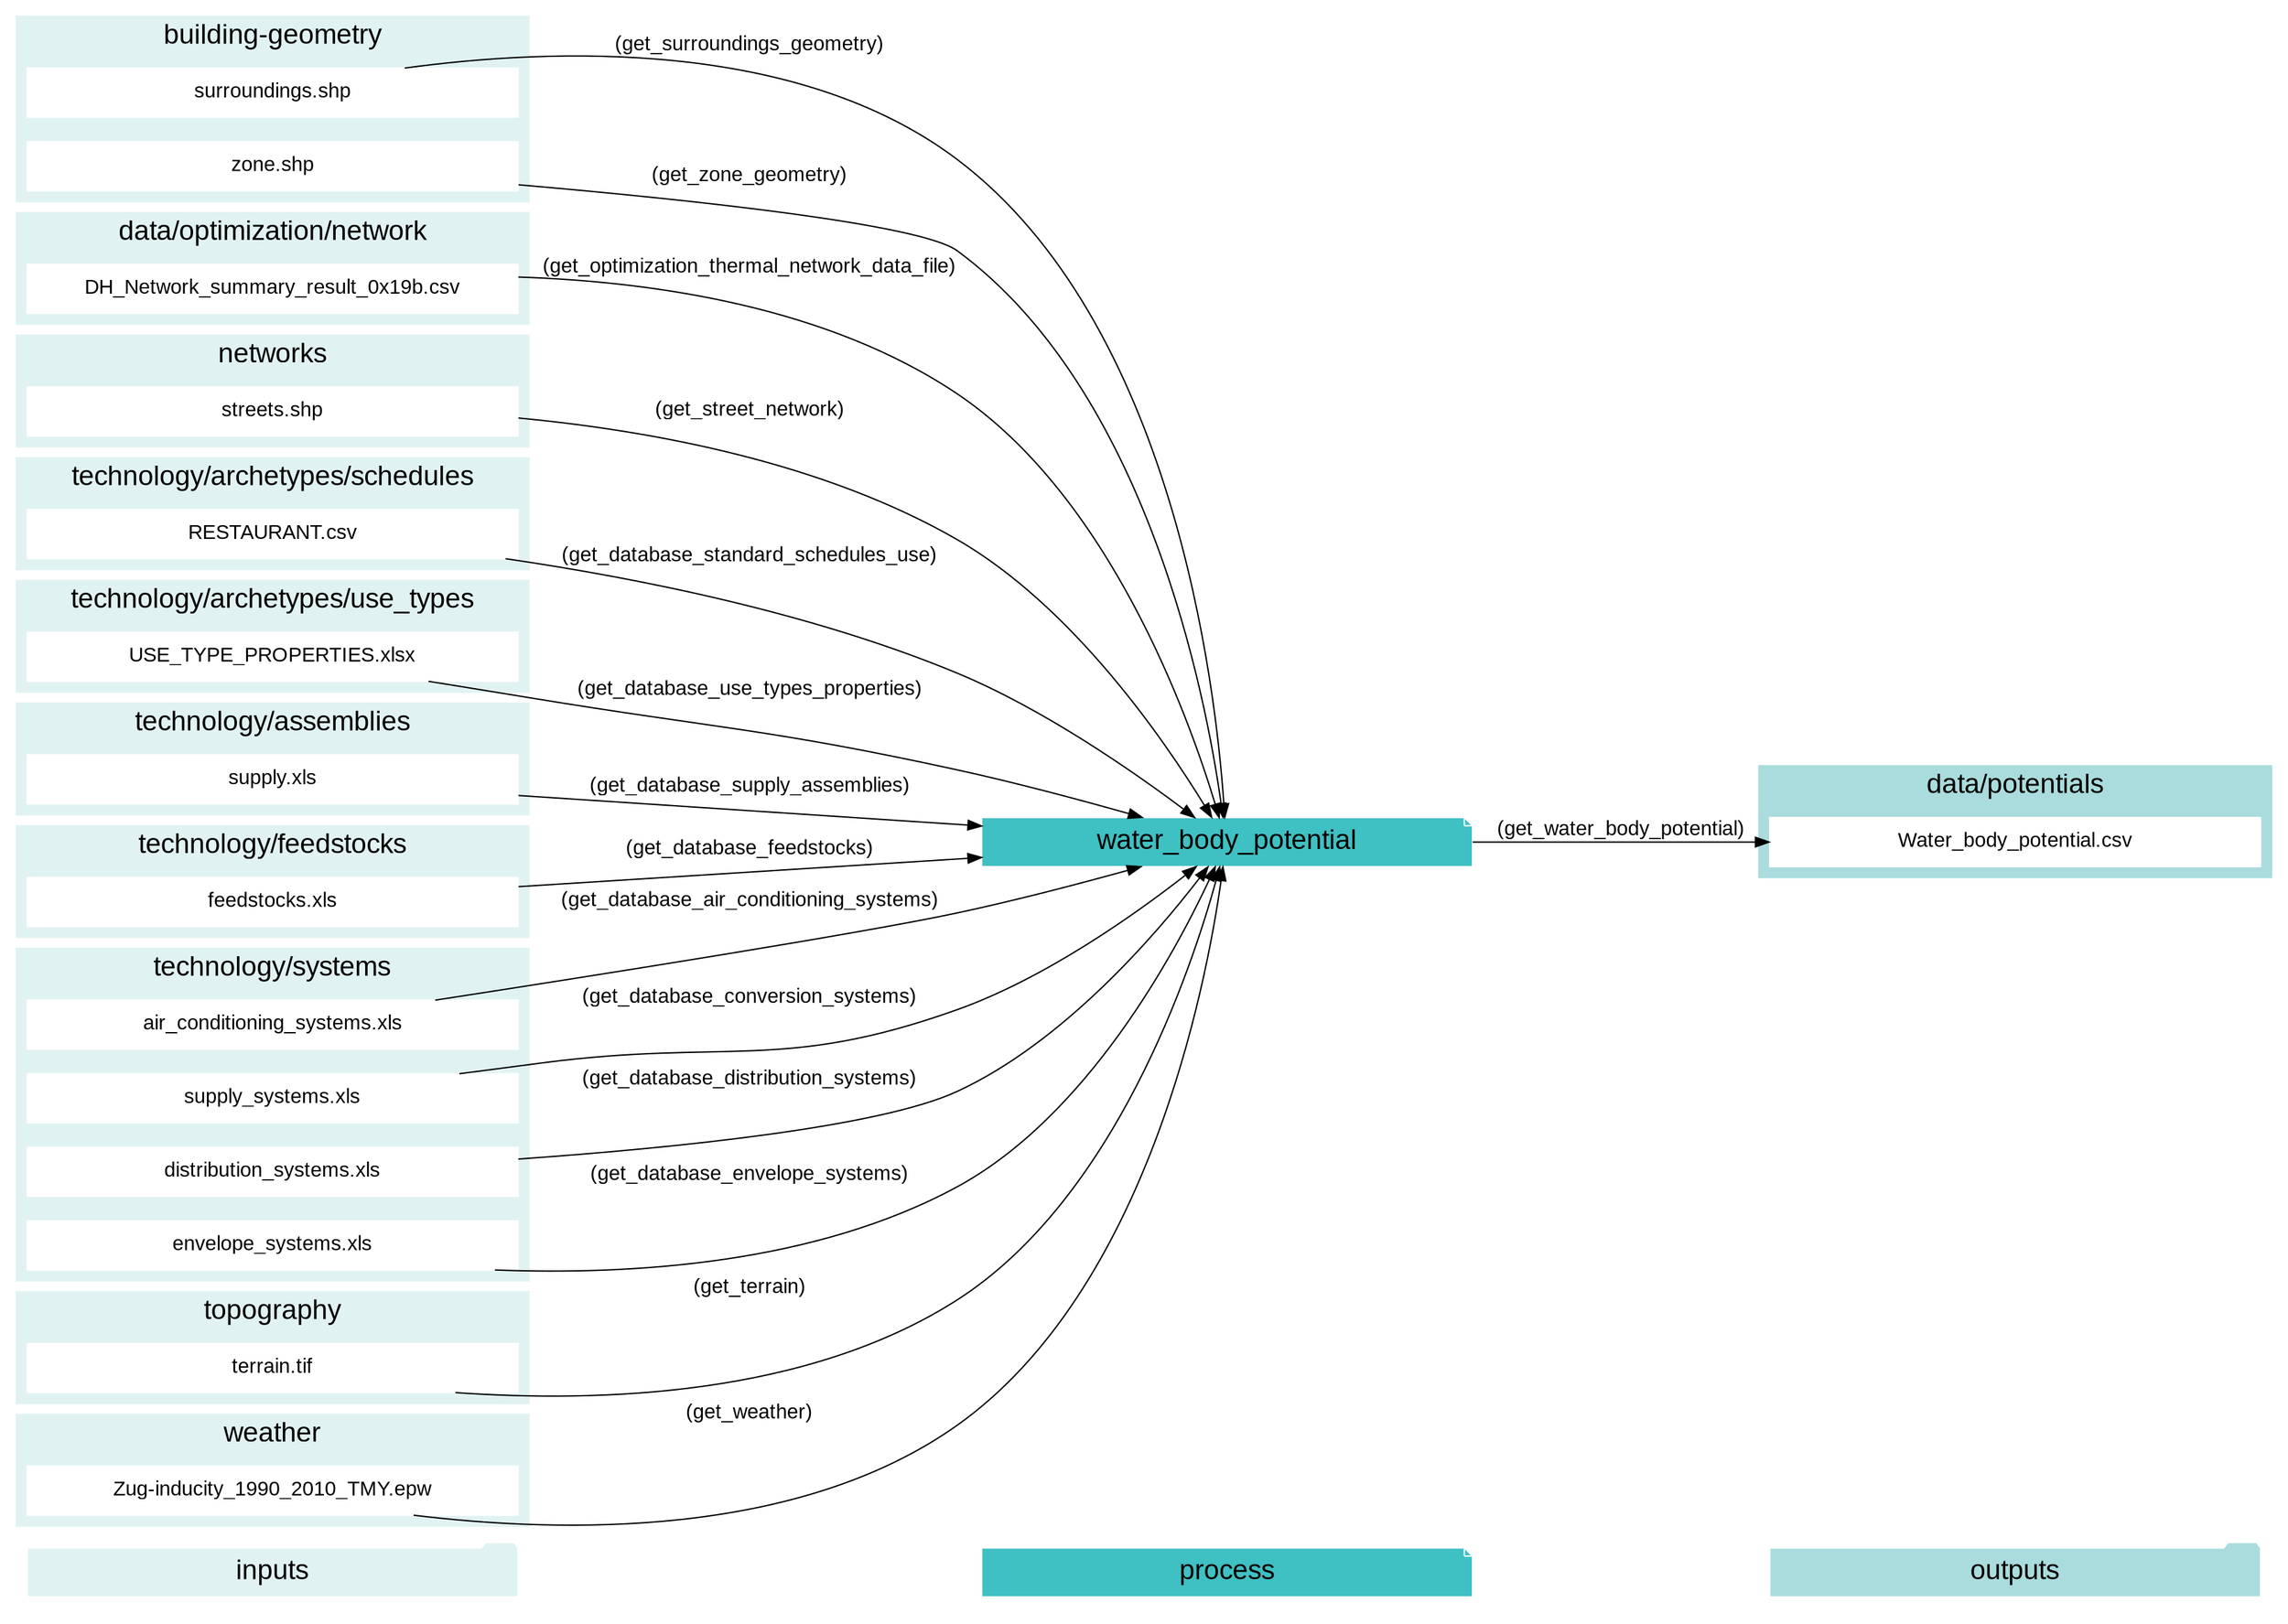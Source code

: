 digraph trace_inputlocator {
    rankdir="LR";
    graph [overlap=false, fontname=arial];
    node [shape=box, style=filled, color=white, fontsize=15, fontname=arial, fixedsize=true, width=5];
    edge [fontname=arial, fontsize = 15]
    newrank=true
    subgraph cluster_legend {
    fontsize=25
    style=invis
    "process"[style=filled, fillcolor="#3FC0C2", shape=note, fontsize=20, fontname="arial"]
    "inputs" [style=filled, shape=folder, color=white, fillcolor="#E1F2F2", fontsize=20]
    "outputs"[style=filled, shape=folder, color=white, fillcolor="#aadcdd", fontsize=20]
    "inputs"->"process"[style=invis]
    "process"->"outputs"[style=invis]
    }
    "water_body_potential"[style=filled, color=white, fillcolor="#3FC0C2", shape=note, fontsize=20, fontname=arial];
    subgraph cluster_0_in {
        style = filled;
        color = "#E1F2F2";
        fontsize = 20;
        rank=same;
        label="building-geometry";
        "surroundings.shp"
        "zone.shp"
    }
    subgraph cluster_1_in {
        style = filled;
        color = "#E1F2F2";
        fontsize = 20;
        rank=same;
        label="data/optimization/network";
        "DH_Network_summary_result_0x19b.csv"
    }
    subgraph cluster_2_out {
        style = filled;
        color = "#aadcdd";
        fontsize = 20;
        rank=same;
        label="data/potentials";
        "Water_body_potential.csv"
    }
    subgraph cluster_3_in {
        style = filled;
        color = "#E1F2F2";
        fontsize = 20;
        rank=same;
        label="networks";
        "streets.shp"
    }
    subgraph cluster_4_in {
        style = filled;
        color = "#E1F2F2";
        fontsize = 20;
        rank=same;
        label="technology/archetypes/schedules";
        "RESTAURANT.csv"
    }
    subgraph cluster_5_in {
        style = filled;
        color = "#E1F2F2";
        fontsize = 20;
        rank=same;
        label="technology/archetypes/use_types";
        "USE_TYPE_PROPERTIES.xlsx"
    }
    subgraph cluster_6_in {
        style = filled;
        color = "#E1F2F2";
        fontsize = 20;
        rank=same;
        label="technology/assemblies";
        "supply.xls"
    }
    subgraph cluster_7_in {
        style = filled;
        color = "#E1F2F2";
        fontsize = 20;
        rank=same;
        label="technology/feedstocks";
        "feedstocks.xls"
    }
    subgraph cluster_8_in {
        style = filled;
        color = "#E1F2F2";
        fontsize = 20;
        rank=same;
        label="technology/systems";
        "air_conditioning_systems.xls"
        "supply_systems.xls"
        "distribution_systems.xls"
        "envelope_systems.xls"
    }
    subgraph cluster_9_in {
        style = filled;
        color = "#E1F2F2";
        fontsize = 20;
        rank=same;
        label="topography";
        "terrain.tif"
    }
    subgraph cluster_10_in {
        style = filled;
        color = "#E1F2F2";
        fontsize = 20;
        rank=same;
        label="weather";
        "Zug-inducity_1990_2010_TMY.epw"
    }
    "air_conditioning_systems.xls" -> "water_body_potential"[label="(get_database_air_conditioning_systems)"]
    "supply_systems.xls" -> "water_body_potential"[label="(get_database_conversion_systems)"]
    "distribution_systems.xls" -> "water_body_potential"[label="(get_database_distribution_systems)"]
    "envelope_systems.xls" -> "water_body_potential"[label="(get_database_envelope_systems)"]
    "feedstocks.xls" -> "water_body_potential"[label="(get_database_feedstocks)"]
    "RESTAURANT.csv" -> "water_body_potential"[label="(get_database_standard_schedules_use)"]
    "supply.xls" -> "water_body_potential"[label="(get_database_supply_assemblies)"]
    "USE_TYPE_PROPERTIES.xlsx" -> "water_body_potential"[label="(get_database_use_types_properties)"]
    "DH_Network_summary_result_0x19b.csv" -> "water_body_potential"[label="(get_optimization_thermal_network_data_file)"]
    "streets.shp" -> "water_body_potential"[label="(get_street_network)"]
    "surroundings.shp" -> "water_body_potential"[label="(get_surroundings_geometry)"]
    "terrain.tif" -> "water_body_potential"[label="(get_terrain)"]
    "Zug-inducity_1990_2010_TMY.epw" -> "water_body_potential"[label="(get_weather)"]
    "zone.shp" -> "water_body_potential"[label="(get_zone_geometry)"]
    "water_body_potential" -> "Water_body_potential.csv"[label="(get_water_body_potential)"]
    }